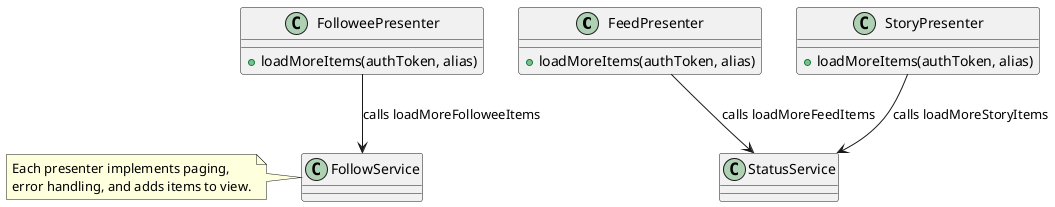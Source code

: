 @startuml
' Before: duplicated paging behavior across presenters

class FeedPresenter {
  +loadMoreItems(authToken, alias)
}

class StoryPresenter {
  +loadMoreItems(authToken, alias)
}

class FolloweePresenter {
  +loadMoreItems(authToken, alias)
}

class StatusService
class FollowService

FeedPresenter --> StatusService : "calls loadMoreFeedItems"
StoryPresenter --> StatusService : "calls loadMoreStoryItems"
FolloweePresenter --> FollowService : "calls loadMoreFolloweeItems"

note left
Each presenter implements paging,
error handling, and adds items to view.
end note
@enduml